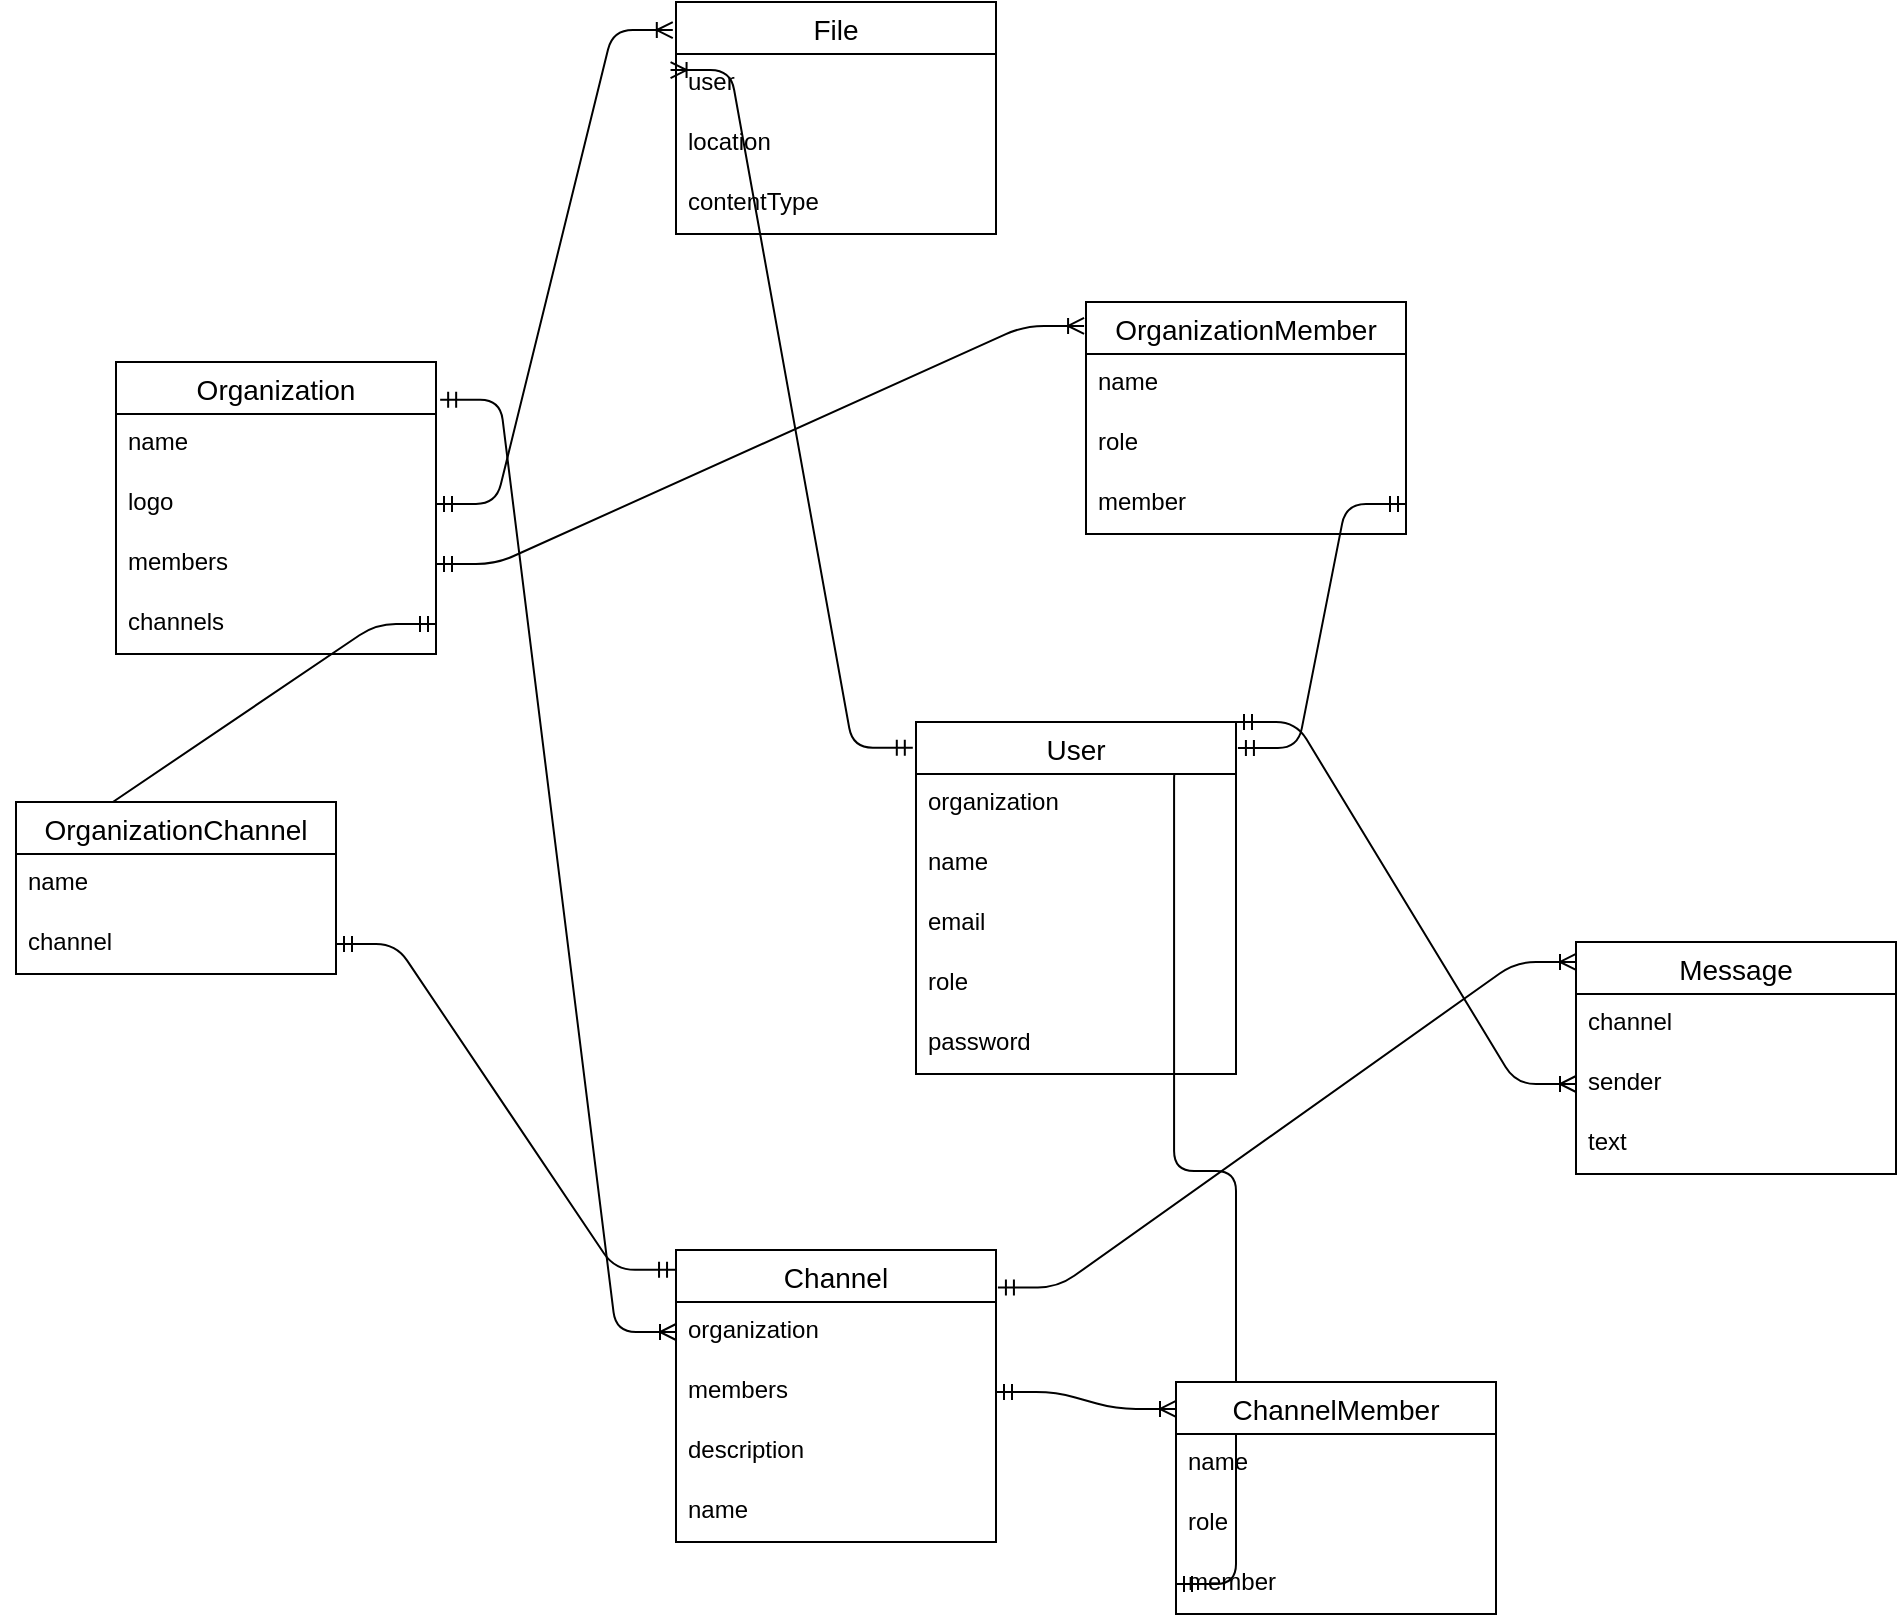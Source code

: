 <mxfile version="13.7.3" type="device" pages="2"><diagram id="2EQjchYqmWDJyyI8CHCb" name="Page-1"><mxGraphModel dx="1956" dy="830" grid="1" gridSize="10" guides="1" tooltips="1" connect="1" arrows="1" fold="1" page="1" pageScale="1" pageWidth="850" pageHeight="1100" math="0" shadow="0"><root><mxCell id="0"/><mxCell id="1" parent="0"/><mxCell id="xO-JWAxzLkhissxKot0z-34" value="" style="edgeStyle=entityRelationEdgeStyle;fontSize=12;html=1;endArrow=ERoneToMany;startArrow=ERmandOne;exitX=1;exitY=0.5;exitDx=0;exitDy=0;entryX=0;entryY=0.116;entryDx=0;entryDy=0;entryPerimeter=0;" parent="1" source="xO-JWAxzLkhissxKot0z-13" target="xO-JWAxzLkhissxKot0z-31" edge="1"><mxGeometry width="100" height="100" relative="1" as="geometry"><mxPoint x="550" y="860" as="sourcePoint"/><mxPoint x="520" y="880" as="targetPoint"/></mxGeometry></mxCell><mxCell id="xO-JWAxzLkhissxKot0z-35" value="" style="edgeStyle=entityRelationEdgeStyle;fontSize=12;html=1;endArrow=ERoneToMany;startArrow=ERmandOne;exitX=1;exitY=0.5;exitDx=0;exitDy=0;entryX=-0.006;entryY=0.103;entryDx=0;entryDy=0;entryPerimeter=0;" parent="1" source="4LHofbaswJ9EdPp4Z0FZ-1" target="xO-JWAxzLkhissxKot0z-27" edge="1"><mxGeometry width="100" height="100" relative="1" as="geometry"><mxPoint x="590" y="370" as="sourcePoint"/><mxPoint x="510" y="611" as="targetPoint"/></mxGeometry></mxCell><mxCell id="xO-JWAxzLkhissxKot0z-36" value="" style="edgeStyle=entityRelationEdgeStyle;fontSize=12;html=1;endArrow=ERoneToMany;startArrow=ERmandOne;exitX=1.006;exitY=0.128;exitDx=0;exitDy=0;entryX=0;entryY=0.086;entryDx=0;entryDy=0;entryPerimeter=0;exitPerimeter=0;" parent="1" source="xO-JWAxzLkhissxKot0z-11" target="xO-JWAxzLkhissxKot0z-15" edge="1"><mxGeometry width="100" height="100" relative="1" as="geometry"><mxPoint x="460" y="700" as="sourcePoint"/><mxPoint x="520" y="808.976" as="targetPoint"/></mxGeometry></mxCell><mxCell id="xO-JWAxzLkhissxKot0z-37" value="" style="edgeStyle=entityRelationEdgeStyle;fontSize=12;html=1;endArrow=ERoneToMany;startArrow=ERmandOne;entryX=0;entryY=0.5;entryDx=0;entryDy=0;exitX=1.013;exitY=0.129;exitDx=0;exitDy=0;exitPerimeter=0;" parent="1" source="xO-JWAxzLkhissxKot0z-7" target="xO-JWAxzLkhissxKot0z-12" edge="1"><mxGeometry width="100" height="100" relative="1" as="geometry"><mxPoint x="60" y="290" as="sourcePoint"/><mxPoint x="250" y="690" as="targetPoint"/></mxGeometry></mxCell><mxCell id="xO-JWAxzLkhissxKot0z-40" value="" style="edgeStyle=entityRelationEdgeStyle;fontSize=12;html=1;endArrow=ERmandOne;startArrow=ERmandOne;exitX=0.994;exitY=0.102;exitDx=0;exitDy=0;entryX=0;entryY=0.5;entryDx=0;entryDy=0;exitPerimeter=0;" parent="1" source="xO-JWAxzLkhissxKot0z-3" target="xO-JWAxzLkhissxKot0z-33" edge="1"><mxGeometry width="100" height="100" relative="1" as="geometry"><mxPoint x="520" y="440" as="sourcePoint"/><mxPoint x="575.96" y="612.024" as="targetPoint"/></mxGeometry></mxCell><mxCell id="xO-JWAxzLkhissxKot0z-41" value="" style="edgeStyle=entityRelationEdgeStyle;fontSize=12;html=1;endArrow=ERoneToMany;startArrow=ERmandOne;entryX=0;entryY=0.5;entryDx=0;entryDy=0;exitX=1;exitY=0;exitDx=0;exitDy=0;" parent="1" source="xO-JWAxzLkhissxKot0z-3" target="xO-JWAxzLkhissxKot0z-17" edge="1"><mxGeometry width="100" height="100" relative="1" as="geometry"><mxPoint x="550" y="450.004" as="sourcePoint"/><mxPoint x="637.92" y="880.04" as="targetPoint"/></mxGeometry></mxCell><mxCell id="xO-JWAxzLkhissxKot0z-15" value="Message" style="swimlane;fontStyle=0;childLayout=stackLayout;horizontal=1;startSize=26;horizontalStack=0;resizeParent=1;resizeParentMax=0;resizeLast=0;collapsible=1;marginBottom=0;align=center;fontSize=14;" parent="1" vertex="1"><mxGeometry x="590" y="640" width="160" height="116" as="geometry"/></mxCell><mxCell id="xO-JWAxzLkhissxKot0z-16" value="channel" style="text;strokeColor=none;fillColor=none;spacingLeft=4;spacingRight=4;overflow=hidden;rotatable=0;points=[[0,0.5],[1,0.5]];portConstraint=eastwest;fontSize=12;" parent="xO-JWAxzLkhissxKot0z-15" vertex="1"><mxGeometry y="26" width="160" height="30" as="geometry"/></mxCell><mxCell id="xO-JWAxzLkhissxKot0z-17" value="sender" style="text;strokeColor=none;fillColor=none;spacingLeft=4;spacingRight=4;overflow=hidden;rotatable=0;points=[[0,0.5],[1,0.5]];portConstraint=eastwest;fontSize=12;" parent="xO-JWAxzLkhissxKot0z-15" vertex="1"><mxGeometry y="56" width="160" height="30" as="geometry"/></mxCell><mxCell id="xO-JWAxzLkhissxKot0z-18" value="text" style="text;strokeColor=none;fillColor=none;spacingLeft=4;spacingRight=4;overflow=hidden;rotatable=0;points=[[0,0.5],[1,0.5]];portConstraint=eastwest;fontSize=12;" parent="xO-JWAxzLkhissxKot0z-15" vertex="1"><mxGeometry y="86" width="160" height="30" as="geometry"/></mxCell><mxCell id="xO-JWAxzLkhissxKot0z-11" value="Channel" style="swimlane;fontStyle=0;childLayout=stackLayout;horizontal=1;startSize=26;horizontalStack=0;resizeParent=1;resizeParentMax=0;resizeLast=0;collapsible=1;marginBottom=0;align=center;fontSize=14;" parent="1" vertex="1"><mxGeometry x="140" y="794" width="160" height="146" as="geometry"/></mxCell><mxCell id="xO-JWAxzLkhissxKot0z-12" value="organization" style="text;strokeColor=none;fillColor=none;spacingLeft=4;spacingRight=4;overflow=hidden;rotatable=0;points=[[0,0.5],[1,0.5]];portConstraint=eastwest;fontSize=12;" parent="xO-JWAxzLkhissxKot0z-11" vertex="1"><mxGeometry y="26" width="160" height="30" as="geometry"/></mxCell><mxCell id="xO-JWAxzLkhissxKot0z-13" value="members" style="text;strokeColor=none;fillColor=none;spacingLeft=4;spacingRight=4;overflow=hidden;rotatable=0;points=[[0,0.5],[1,0.5]];portConstraint=eastwest;fontSize=12;" parent="xO-JWAxzLkhissxKot0z-11" vertex="1"><mxGeometry y="56" width="160" height="30" as="geometry"/></mxCell><mxCell id="4LHofbaswJ9EdPp4Z0FZ-6" value="description" style="text;strokeColor=none;fillColor=none;spacingLeft=4;spacingRight=4;overflow=hidden;rotatable=0;points=[[0,0.5],[1,0.5]];portConstraint=eastwest;fontSize=12;" parent="xO-JWAxzLkhissxKot0z-11" vertex="1"><mxGeometry y="86" width="160" height="30" as="geometry"/></mxCell><mxCell id="4LHofbaswJ9EdPp4Z0FZ-7" value="name" style="text;strokeColor=none;fillColor=none;spacingLeft=4;spacingRight=4;overflow=hidden;rotatable=0;points=[[0,0.5],[1,0.5]];portConstraint=eastwest;fontSize=12;" parent="xO-JWAxzLkhissxKot0z-11" vertex="1"><mxGeometry y="116" width="160" height="30" as="geometry"/></mxCell><mxCell id="xO-JWAxzLkhissxKot0z-31" value="ChannelMember" style="swimlane;fontStyle=0;childLayout=stackLayout;horizontal=1;startSize=26;horizontalStack=0;resizeParent=1;resizeParentMax=0;resizeLast=0;collapsible=1;marginBottom=0;align=center;fontSize=14;" parent="1" vertex="1"><mxGeometry x="390" y="860" width="160" height="116" as="geometry"/></mxCell><mxCell id="xO-JWAxzLkhissxKot0z-32" value="name" style="text;strokeColor=none;fillColor=none;spacingLeft=4;spacingRight=4;overflow=hidden;rotatable=0;points=[[0,0.5],[1,0.5]];portConstraint=eastwest;fontSize=12;" parent="xO-JWAxzLkhissxKot0z-31" vertex="1"><mxGeometry y="26" width="160" height="30" as="geometry"/></mxCell><mxCell id="tlm-vpcSunjJrDhlHMsd-1" value="role" style="text;strokeColor=none;fillColor=none;spacingLeft=4;spacingRight=4;overflow=hidden;rotatable=0;points=[[0,0.5],[1,0.5]];portConstraint=eastwest;fontSize=12;" parent="xO-JWAxzLkhissxKot0z-31" vertex="1"><mxGeometry y="56" width="160" height="30" as="geometry"/></mxCell><mxCell id="xO-JWAxzLkhissxKot0z-33" value="member" style="text;strokeColor=none;fillColor=none;spacingLeft=4;spacingRight=4;overflow=hidden;rotatable=0;points=[[0,0.5],[1,0.5]];portConstraint=eastwest;fontSize=12;" parent="xO-JWAxzLkhissxKot0z-31" vertex="1"><mxGeometry y="86" width="160" height="30" as="geometry"/></mxCell><mxCell id="xO-JWAxzLkhissxKot0z-3" value="User" style="swimlane;fontStyle=0;childLayout=stackLayout;horizontal=1;startSize=26;horizontalStack=0;resizeParent=1;resizeParentMax=0;resizeLast=0;collapsible=1;marginBottom=0;align=center;fontSize=14;" parent="1" vertex="1"><mxGeometry x="260" y="530" width="160" height="176" as="geometry"/></mxCell><mxCell id="xO-JWAxzLkhissxKot0z-4" value="organization" style="text;strokeColor=none;fillColor=none;spacingLeft=4;spacingRight=4;overflow=hidden;rotatable=0;points=[[0,0.5],[1,0.5]];portConstraint=eastwest;fontSize=12;" parent="xO-JWAxzLkhissxKot0z-3" vertex="1"><mxGeometry y="26" width="160" height="30" as="geometry"/></mxCell><mxCell id="xO-JWAxzLkhissxKot0z-25" value="name" style="text;strokeColor=none;fillColor=none;spacingLeft=4;spacingRight=4;overflow=hidden;rotatable=0;points=[[0,0.5],[1,0.5]];portConstraint=eastwest;fontSize=12;" parent="xO-JWAxzLkhissxKot0z-3" vertex="1"><mxGeometry y="56" width="160" height="30" as="geometry"/></mxCell><mxCell id="xO-JWAxzLkhissxKot0z-5" value="email" style="text;strokeColor=none;fillColor=none;spacingLeft=4;spacingRight=4;overflow=hidden;rotatable=0;points=[[0,0.5],[1,0.5]];portConstraint=eastwest;fontSize=12;" parent="xO-JWAxzLkhissxKot0z-3" vertex="1"><mxGeometry y="86" width="160" height="30" as="geometry"/></mxCell><mxCell id="xO-JWAxzLkhissxKot0z-6" value="role" style="text;strokeColor=none;fillColor=none;spacingLeft=4;spacingRight=4;overflow=hidden;rotatable=0;points=[[0,0.5],[1,0.5]];portConstraint=eastwest;fontSize=12;" parent="xO-JWAxzLkhissxKot0z-3" vertex="1"><mxGeometry y="116" width="160" height="30" as="geometry"/></mxCell><mxCell id="xO-JWAxzLkhissxKot0z-20" value="password" style="text;strokeColor=none;fillColor=none;spacingLeft=4;spacingRight=4;overflow=hidden;rotatable=0;points=[[0,0.5],[1,0.5]];portConstraint=eastwest;fontSize=12;" parent="xO-JWAxzLkhissxKot0z-3" vertex="1"><mxGeometry y="146" width="160" height="30" as="geometry"/></mxCell><mxCell id="xO-JWAxzLkhissxKot0z-27" value="OrganizationMember" style="swimlane;fontStyle=0;childLayout=stackLayout;horizontal=1;startSize=26;horizontalStack=0;resizeParent=1;resizeParentMax=0;resizeLast=0;collapsible=1;marginBottom=0;align=center;fontSize=14;" parent="1" vertex="1"><mxGeometry x="345" y="320" width="160" height="116" as="geometry"/></mxCell><mxCell id="xO-JWAxzLkhissxKot0z-28" value="name" style="text;strokeColor=none;fillColor=none;spacingLeft=4;spacingRight=4;overflow=hidden;rotatable=0;points=[[0,0.5],[1,0.5]];portConstraint=eastwest;fontSize=12;" parent="xO-JWAxzLkhissxKot0z-27" vertex="1"><mxGeometry y="26" width="160" height="30" as="geometry"/></mxCell><mxCell id="xO-JWAxzLkhissxKot0z-29" value="role" style="text;strokeColor=none;fillColor=none;spacingLeft=4;spacingRight=4;overflow=hidden;rotatable=0;points=[[0,0.5],[1,0.5]];portConstraint=eastwest;fontSize=12;" parent="xO-JWAxzLkhissxKot0z-27" vertex="1"><mxGeometry y="56" width="160" height="30" as="geometry"/></mxCell><mxCell id="xO-JWAxzLkhissxKot0z-30" value="member" style="text;strokeColor=none;fillColor=none;spacingLeft=4;spacingRight=4;overflow=hidden;rotatable=0;points=[[0,0.5],[1,0.5]];portConstraint=eastwest;fontSize=12;" parent="xO-JWAxzLkhissxKot0z-27" vertex="1"><mxGeometry y="86" width="160" height="30" as="geometry"/></mxCell><mxCell id="4LHofbaswJ9EdPp4Z0FZ-8" value="" style="edgeStyle=entityRelationEdgeStyle;fontSize=12;html=1;endArrow=ERoneToMany;startArrow=ERmandOne;exitX=1;exitY=0.5;exitDx=0;exitDy=0;entryX=0.008;entryY=0.135;entryDx=0;entryDy=0;entryPerimeter=0;" parent="1" source="xO-JWAxzLkhissxKot0z-19" target="4LHofbaswJ9EdPp4Z0FZ-2" edge="1"><mxGeometry width="100" height="100" relative="1" as="geometry"><mxPoint x="220" y="436" as="sourcePoint"/><mxPoint x="364.04" y="356.948" as="targetPoint"/></mxGeometry></mxCell><mxCell id="4LHofbaswJ9EdPp4Z0FZ-2" value="OrganizationChannel" style="swimlane;fontStyle=0;childLayout=stackLayout;horizontal=1;startSize=26;horizontalStack=0;resizeParent=1;resizeParentMax=0;resizeLast=0;collapsible=1;marginBottom=0;align=center;fontSize=14;" parent="1" vertex="1"><mxGeometry x="-190" y="570" width="160" height="86" as="geometry"/></mxCell><mxCell id="4LHofbaswJ9EdPp4Z0FZ-3" value="name" style="text;strokeColor=none;fillColor=none;spacingLeft=4;spacingRight=4;overflow=hidden;rotatable=0;points=[[0,0.5],[1,0.5]];portConstraint=eastwest;fontSize=12;" parent="4LHofbaswJ9EdPp4Z0FZ-2" vertex="1"><mxGeometry y="26" width="160" height="30" as="geometry"/></mxCell><mxCell id="4LHofbaswJ9EdPp4Z0FZ-5" value="channel" style="text;strokeColor=none;fillColor=none;spacingLeft=4;spacingRight=4;overflow=hidden;rotatable=0;points=[[0,0.5],[1,0.5]];portConstraint=eastwest;fontSize=12;" parent="4LHofbaswJ9EdPp4Z0FZ-2" vertex="1"><mxGeometry y="56" width="160" height="30" as="geometry"/></mxCell><mxCell id="xO-JWAxzLkhissxKot0z-38" value="" style="edgeStyle=entityRelationEdgeStyle;fontSize=12;html=1;endArrow=ERmandOne;startArrow=ERmandOne;exitX=1;exitY=0.5;exitDx=0;exitDy=0;entryX=1.006;entryY=0.074;entryDx=0;entryDy=0;entryPerimeter=0;" parent="1" source="xO-JWAxzLkhissxKot0z-30" target="xO-JWAxzLkhissxKot0z-3" edge="1"><mxGeometry width="100" height="100" relative="1" as="geometry"><mxPoint x="580" y="210" as="sourcePoint"/><mxPoint x="410" y="530" as="targetPoint"/></mxGeometry></mxCell><mxCell id="4LHofbaswJ9EdPp4Z0FZ-9" value="" style="edgeStyle=entityRelationEdgeStyle;fontSize=12;html=1;endArrow=ERmandOne;startArrow=ERmandOne;exitX=1;exitY=0.5;exitDx=0;exitDy=0;entryX=-0.003;entryY=0.068;entryDx=0;entryDy=0;entryPerimeter=0;" parent="1" source="4LHofbaswJ9EdPp4Z0FZ-5" target="xO-JWAxzLkhissxKot0z-11" edge="1"><mxGeometry width="100" height="100" relative="1" as="geometry"><mxPoint x="-15.96" y="640" as="sourcePoint"/><mxPoint x="-100.0" y="762.024" as="targetPoint"/></mxGeometry></mxCell><mxCell id="gtPYfGZ32abKRa2_3ec4-1" value="File" style="swimlane;fontStyle=0;childLayout=stackLayout;horizontal=1;startSize=26;horizontalStack=0;resizeParent=1;resizeParentMax=0;resizeLast=0;collapsible=1;marginBottom=0;align=center;fontSize=14;" parent="1" vertex="1"><mxGeometry x="140" y="170" width="160" height="116" as="geometry"/></mxCell><mxCell id="gtPYfGZ32abKRa2_3ec4-2" value="user" style="text;strokeColor=none;fillColor=none;spacingLeft=4;spacingRight=4;overflow=hidden;rotatable=0;points=[[0,0.5],[1,0.5]];portConstraint=eastwest;fontSize=12;" parent="gtPYfGZ32abKRa2_3ec4-1" vertex="1"><mxGeometry y="26" width="160" height="30" as="geometry"/></mxCell><mxCell id="gtPYfGZ32abKRa2_3ec4-3" value="location" style="text;strokeColor=none;fillColor=none;spacingLeft=4;spacingRight=4;overflow=hidden;rotatable=0;points=[[0,0.5],[1,0.5]];portConstraint=eastwest;fontSize=12;" parent="gtPYfGZ32abKRa2_3ec4-1" vertex="1"><mxGeometry y="56" width="160" height="30" as="geometry"/></mxCell><mxCell id="gtPYfGZ32abKRa2_3ec4-5" value="contentType" style="text;strokeColor=none;fillColor=none;spacingLeft=4;spacingRight=4;overflow=hidden;rotatable=0;points=[[0,0.5],[1,0.5]];portConstraint=eastwest;fontSize=12;" parent="gtPYfGZ32abKRa2_3ec4-1" vertex="1"><mxGeometry y="86" width="160" height="30" as="geometry"/></mxCell><mxCell id="xO-JWAxzLkhissxKot0z-7" value="Organization" style="swimlane;fontStyle=0;childLayout=stackLayout;horizontal=1;startSize=26;horizontalStack=0;resizeParent=1;resizeParentMax=0;resizeLast=0;collapsible=1;marginBottom=0;align=center;fontSize=14;" parent="1" vertex="1"><mxGeometry x="-140" y="350" width="160" height="146" as="geometry"/></mxCell><mxCell id="xO-JWAxzLkhissxKot0z-8" value="name" style="text;strokeColor=none;fillColor=none;spacingLeft=4;spacingRight=4;overflow=hidden;rotatable=0;points=[[0,0.5],[1,0.5]];portConstraint=eastwest;fontSize=12;" parent="xO-JWAxzLkhissxKot0z-7" vertex="1"><mxGeometry y="26" width="160" height="30" as="geometry"/></mxCell><mxCell id="xO-JWAxzLkhissxKot0z-26" value="logo" style="text;strokeColor=none;fillColor=none;spacingLeft=4;spacingRight=4;overflow=hidden;rotatable=0;points=[[0,0.5],[1,0.5]];portConstraint=eastwest;fontSize=12;" parent="xO-JWAxzLkhissxKot0z-7" vertex="1"><mxGeometry y="56" width="160" height="30" as="geometry"/></mxCell><mxCell id="4LHofbaswJ9EdPp4Z0FZ-1" value="members" style="text;strokeColor=none;fillColor=none;spacingLeft=4;spacingRight=4;overflow=hidden;rotatable=0;points=[[0,0.5],[1,0.5]];portConstraint=eastwest;fontSize=12;" parent="xO-JWAxzLkhissxKot0z-7" vertex="1"><mxGeometry y="86" width="160" height="30" as="geometry"/></mxCell><mxCell id="xO-JWAxzLkhissxKot0z-19" value="channels" style="text;strokeColor=none;fillColor=none;spacingLeft=4;spacingRight=4;overflow=hidden;rotatable=0;points=[[0,0.5],[1,0.5]];portConstraint=eastwest;fontSize=12;" parent="xO-JWAxzLkhissxKot0z-7" vertex="1"><mxGeometry y="116" width="160" height="30" as="geometry"/></mxCell><mxCell id="gtPYfGZ32abKRa2_3ec4-6" value="" style="edgeStyle=entityRelationEdgeStyle;fontSize=12;html=1;endArrow=ERoneToMany;startArrow=ERmandOne;exitX=1;exitY=0.5;exitDx=0;exitDy=0;entryX=-0.01;entryY=0.121;entryDx=0;entryDy=0;entryPerimeter=0;" parent="1" source="xO-JWAxzLkhissxKot0z-26" target="gtPYfGZ32abKRa2_3ec4-1" edge="1"><mxGeometry width="100" height="100" relative="1" as="geometry"><mxPoint x="30" y="461" as="sourcePoint"/><mxPoint x="354.04" y="341.948" as="targetPoint"/></mxGeometry></mxCell><mxCell id="gtPYfGZ32abKRa2_3ec4-7" value="" style="edgeStyle=entityRelationEdgeStyle;fontSize=12;html=1;endArrow=ERoneToMany;startArrow=ERmandOne;entryX=-0.017;entryY=0.267;entryDx=0;entryDy=0;exitX=-0.01;exitY=0.073;exitDx=0;exitDy=0;exitPerimeter=0;entryPerimeter=0;" parent="1" source="xO-JWAxzLkhissxKot0z-3" target="gtPYfGZ32abKRa2_3ec4-2" edge="1"><mxGeometry width="100" height="100" relative="1" as="geometry"><mxPoint x="148.4" y="194.036" as="sourcePoint"/><mxPoint x="230" y="490" as="targetPoint"/></mxGeometry></mxCell></root></mxGraphModel></diagram><diagram id="UUy6nC4BVzxIJVLMYQtv" name="Page-2"><mxGraphModel dx="2693" dy="1383" grid="1" gridSize="10" guides="1" tooltips="1" connect="1" arrows="0" fold="1" page="1" pageScale="1" pageWidth="850" pageHeight="1100" math="0" shadow="0"><root><mxCell id="un5qv6AKLB_4-jMJjMyf-0"/><mxCell id="un5qv6AKLB_4-jMJjMyf-1" parent="un5qv6AKLB_4-jMJjMyf-0"/><mxCell id="un5qv6AKLB_4-jMJjMyf-8" value="User Service" style="swimlane;fontStyle=0;childLayout=stackLayout;horizontal=1;startSize=26;fillColor=none;horizontalStack=0;resizeParent=1;resizeParentMax=0;resizeLast=0;collapsible=1;marginBottom=0;" parent="un5qv6AKLB_4-jMJjMyf-1" vertex="1"><mxGeometry x="60" y="260" width="140" height="130" as="geometry"/></mxCell><mxCell id="un5qv6AKLB_4-jMJjMyf-9" value="sign-in" style="text;strokeColor=none;fillColor=none;align=left;verticalAlign=top;spacingLeft=4;spacingRight=4;overflow=hidden;rotatable=0;points=[[0,0.5],[1,0.5]];portConstraint=eastwest;" parent="un5qv6AKLB_4-jMJjMyf-8" vertex="1"><mxGeometry y="26" width="140" height="26" as="geometry"/></mxCell><mxCell id="un5qv6AKLB_4-jMJjMyf-10" value="sign-up" style="text;strokeColor=none;fillColor=none;align=left;verticalAlign=top;spacingLeft=4;spacingRight=4;overflow=hidden;rotatable=0;points=[[0,0.5],[1,0.5]];portConstraint=eastwest;" parent="un5qv6AKLB_4-jMJjMyf-8" vertex="1"><mxGeometry y="52" width="140" height="26" as="geometry"/></mxCell><mxCell id="un5qv6AKLB_4-jMJjMyf-12" value="current-user" style="text;strokeColor=none;fillColor=none;align=left;verticalAlign=top;spacingLeft=4;spacingRight=4;overflow=hidden;rotatable=0;points=[[0,0.5],[1,0.5]];portConstraint=eastwest;" parent="un5qv6AKLB_4-jMJjMyf-8" vertex="1"><mxGeometry y="78" width="140" height="26" as="geometry"/></mxCell><mxCell id="un5qv6AKLB_4-jMJjMyf-11" value="sign-out" style="text;strokeColor=none;fillColor=none;align=left;verticalAlign=top;spacingLeft=4;spacingRight=4;overflow=hidden;rotatable=0;points=[[0,0.5],[1,0.5]];portConstraint=eastwest;" parent="un5qv6AKLB_4-jMJjMyf-8" vertex="1"><mxGeometry y="104" width="140" height="26" as="geometry"/></mxCell><mxCell id="un5qv6AKLB_4-jMJjMyf-13" value="Organization Service" style="swimlane;fontStyle=0;childLayout=stackLayout;horizontal=1;startSize=26;fillColor=none;horizontalStack=0;resizeParent=1;resizeParentMax=0;resizeLast=0;collapsible=1;marginBottom=0;" parent="un5qv6AKLB_4-jMJjMyf-1" vertex="1"><mxGeometry x="500" y="260" width="140" height="130" as="geometry"/></mxCell><mxCell id="un5qv6AKLB_4-jMJjMyf-14" value="create" style="text;strokeColor=none;fillColor=none;align=left;verticalAlign=top;spacingLeft=4;spacingRight=4;overflow=hidden;rotatable=0;points=[[0,0.5],[1,0.5]];portConstraint=eastwest;" parent="un5qv6AKLB_4-jMJjMyf-13" vertex="1"><mxGeometry y="26" width="140" height="26" as="geometry"/></mxCell><mxCell id="un5qv6AKLB_4-jMJjMyf-15" value="invite" style="text;strokeColor=none;fillColor=none;align=left;verticalAlign=top;spacingLeft=4;spacingRight=4;overflow=hidden;rotatable=0;points=[[0,0.5],[1,0.5]];portConstraint=eastwest;" parent="un5qv6AKLB_4-jMJjMyf-13" vertex="1"><mxGeometry y="52" width="140" height="26" as="geometry"/></mxCell><mxCell id="un5qv6AKLB_4-jMJjMyf-16" value="leave" style="text;strokeColor=none;fillColor=none;align=left;verticalAlign=top;spacingLeft=4;spacingRight=4;overflow=hidden;rotatable=0;points=[[0,0.5],[1,0.5]];portConstraint=eastwest;" parent="un5qv6AKLB_4-jMJjMyf-13" vertex="1"><mxGeometry y="78" width="140" height="26" as="geometry"/></mxCell><mxCell id="un5qv6AKLB_4-jMJjMyf-17" value="index" style="text;strokeColor=none;fillColor=none;align=left;verticalAlign=top;spacingLeft=4;spacingRight=4;overflow=hidden;rotatable=0;points=[[0,0.5],[1,0.5]];portConstraint=eastwest;" parent="un5qv6AKLB_4-jMJjMyf-13" vertex="1"><mxGeometry y="104" width="140" height="26" as="geometry"/></mxCell><mxCell id="un5qv6AKLB_4-jMJjMyf-18" value="Organization" style="strokeWidth=2;html=1;shape=mxgraph.flowchart.database;whiteSpace=wrap;" parent="un5qv6AKLB_4-jMJjMyf-1" vertex="1"><mxGeometry x="340" y="190" width="110" height="60" as="geometry"/></mxCell><mxCell id="un5qv6AKLB_4-jMJjMyf-19" value="User" style="strokeWidth=2;html=1;shape=mxgraph.flowchart.database;whiteSpace=wrap;" parent="un5qv6AKLB_4-jMJjMyf-1" vertex="1"><mxGeometry x="470" y="190" width="110" height="60" as="geometry"/></mxCell><mxCell id="un5qv6AKLB_4-jMJjMyf-20" value="User" style="strokeWidth=2;html=1;shape=mxgraph.flowchart.database;whiteSpace=wrap;" parent="un5qv6AKLB_4-jMJjMyf-1" vertex="1"><mxGeometry x="-170" y="180" width="110" height="60" as="geometry"/></mxCell><mxCell id="suLPNU7sAPSPQPAtj81k-0" value="Channel" style="strokeWidth=2;html=1;shape=mxgraph.flowchart.database;whiteSpace=wrap;" parent="un5qv6AKLB_4-jMJjMyf-1" vertex="1"><mxGeometry x="600" y="190" width="110" height="60" as="geometry"/></mxCell><mxCell id="suLPNU7sAPSPQPAtj81k-1" value="User" style="strokeWidth=2;html=1;shape=mxgraph.flowchart.database;whiteSpace=wrap;" parent="un5qv6AKLB_4-jMJjMyf-1" vertex="1"><mxGeometry x="20" y="530" width="110" height="60" as="geometry"/></mxCell><mxCell id="suLPNU7sAPSPQPAtj81k-2" value="Channel" style="strokeWidth=2;html=1;shape=mxgraph.flowchart.database;whiteSpace=wrap;" parent="un5qv6AKLB_4-jMJjMyf-1" vertex="1"><mxGeometry x="150" y="530" width="110" height="60" as="geometry"/></mxCell><mxCell id="suLPNU7sAPSPQPAtj81k-3" value="Organization" style="strokeWidth=2;html=1;shape=mxgraph.flowchart.database;whiteSpace=wrap;" parent="un5qv6AKLB_4-jMJjMyf-1" vertex="1"><mxGeometry x="280" y="530" width="110" height="60" as="geometry"/></mxCell><mxCell id="un5qv6AKLB_4-jMJjMyf-21" value="Channel Service" style="swimlane;fontStyle=0;childLayout=stackLayout;horizontal=1;startSize=26;fillColor=none;horizontalStack=0;resizeParent=1;resizeParentMax=0;resizeLast=0;collapsible=1;marginBottom=0;" parent="un5qv6AKLB_4-jMJjMyf-1" vertex="1"><mxGeometry x="135" y="620" width="140" height="130" as="geometry"/></mxCell><mxCell id="un5qv6AKLB_4-jMJjMyf-22" value="create" style="text;strokeColor=none;fillColor=none;align=left;verticalAlign=top;spacingLeft=4;spacingRight=4;overflow=hidden;rotatable=0;points=[[0,0.5],[1,0.5]];portConstraint=eastwest;" parent="un5qv6AKLB_4-jMJjMyf-21" vertex="1"><mxGeometry y="26" width="140" height="26" as="geometry"/></mxCell><mxCell id="un5qv6AKLB_4-jMJjMyf-23" value="invite" style="text;strokeColor=none;fillColor=none;align=left;verticalAlign=top;spacingLeft=4;spacingRight=4;overflow=hidden;rotatable=0;points=[[0,0.5],[1,0.5]];portConstraint=eastwest;" parent="un5qv6AKLB_4-jMJjMyf-21" vertex="1"><mxGeometry y="52" width="140" height="26" as="geometry"/></mxCell><mxCell id="un5qv6AKLB_4-jMJjMyf-24" value="leave" style="text;strokeColor=none;fillColor=none;align=left;verticalAlign=top;spacingLeft=4;spacingRight=4;overflow=hidden;rotatable=0;points=[[0,0.5],[1,0.5]];portConstraint=eastwest;" parent="un5qv6AKLB_4-jMJjMyf-21" vertex="1"><mxGeometry y="78" width="140" height="26" as="geometry"/></mxCell><mxCell id="un5qv6AKLB_4-jMJjMyf-25" value="delete" style="text;strokeColor=none;fillColor=none;align=left;verticalAlign=top;spacingLeft=4;spacingRight=4;overflow=hidden;rotatable=0;points=[[0,0.5],[1,0.5]];portConstraint=eastwest;" parent="un5qv6AKLB_4-jMJjMyf-21" vertex="1"><mxGeometry y="104" width="140" height="26" as="geometry"/></mxCell><mxCell id="H8Mu2uuLpyxf9hF2qMFG-0" value="Message" style="strokeWidth=2;html=1;shape=mxgraph.flowchart.database;whiteSpace=wrap;" parent="un5qv6AKLB_4-jMJjMyf-1" vertex="1"><mxGeometry x="460" y="530" width="110" height="60" as="geometry"/></mxCell><mxCell id="H8Mu2uuLpyxf9hF2qMFG-1" value="Channel" style="strokeWidth=2;html=1;shape=mxgraph.flowchart.database;whiteSpace=wrap;" parent="un5qv6AKLB_4-jMJjMyf-1" vertex="1"><mxGeometry x="590" y="530" width="110" height="60" as="geometry"/></mxCell><mxCell id="H8Mu2uuLpyxf9hF2qMFG-2" value="User" style="strokeWidth=2;html=1;shape=mxgraph.flowchart.database;whiteSpace=wrap;" parent="un5qv6AKLB_4-jMJjMyf-1" vertex="1"><mxGeometry x="720" y="530" width="110" height="60" as="geometry"/></mxCell><mxCell id="H8Mu2uuLpyxf9hF2qMFG-3" value="Message Service" style="swimlane;fontStyle=0;childLayout=stackLayout;horizontal=1;startSize=26;fillColor=none;horizontalStack=0;resizeParent=1;resizeParentMax=0;resizeLast=0;collapsible=1;marginBottom=0;" parent="un5qv6AKLB_4-jMJjMyf-1" vertex="1"><mxGeometry x="575" y="620" width="140" height="78" as="geometry"/></mxCell><mxCell id="H8Mu2uuLpyxf9hF2qMFG-4" value="send" style="text;strokeColor=none;fillColor=none;align=left;verticalAlign=top;spacingLeft=4;spacingRight=4;overflow=hidden;rotatable=0;points=[[0,0.5],[1,0.5]];portConstraint=eastwest;" parent="H8Mu2uuLpyxf9hF2qMFG-3" vertex="1"><mxGeometry y="26" width="140" height="26" as="geometry"/></mxCell><mxCell id="H8Mu2uuLpyxf9hF2qMFG-5" value="listen" style="text;strokeColor=none;fillColor=none;align=left;verticalAlign=top;spacingLeft=4;spacingRight=4;overflow=hidden;rotatable=0;points=[[0,0.5],[1,0.5]];portConstraint=eastwest;" parent="H8Mu2uuLpyxf9hF2qMFG-3" vertex="1"><mxGeometry y="52" width="140" height="26" as="geometry"/></mxCell><mxCell id="UTgomG-YdH7VIZTLG5rx-0" value="File" style="strokeWidth=2;html=1;shape=mxgraph.flowchart.database;whiteSpace=wrap;" parent="un5qv6AKLB_4-jMJjMyf-1" vertex="1"><mxGeometry x="315" y="820" width="110" height="60" as="geometry"/></mxCell><mxCell id="UTgomG-YdH7VIZTLG5rx-1" value="User" style="strokeWidth=2;html=1;shape=mxgraph.flowchart.database;whiteSpace=wrap;" parent="un5qv6AKLB_4-jMJjMyf-1" vertex="1"><mxGeometry x="445" y="820" width="110" height="60" as="geometry"/></mxCell><mxCell id="UTgomG-YdH7VIZTLG5rx-3" value="File Service" style="swimlane;fontStyle=0;childLayout=stackLayout;horizontal=1;startSize=26;fillColor=none;horizontalStack=0;resizeParent=1;resizeParentMax=0;resizeLast=0;collapsible=1;marginBottom=0;" parent="un5qv6AKLB_4-jMJjMyf-1" vertex="1"><mxGeometry x="365" y="910" width="140" height="52" as="geometry"/></mxCell><mxCell id="UTgomG-YdH7VIZTLG5rx-4" value="upload" style="text;strokeColor=none;fillColor=none;align=left;verticalAlign=top;spacingLeft=4;spacingRight=4;overflow=hidden;rotatable=0;points=[[0,0.5],[1,0.5]];portConstraint=eastwest;" parent="UTgomG-YdH7VIZTLG5rx-3" vertex="1"><mxGeometry y="26" width="140" height="26" as="geometry"/></mxCell><mxCell id="OGHhJ2AZHBRINylxMqzC-0" value="File" style="strokeWidth=2;html=1;shape=mxgraph.flowchart.database;whiteSpace=wrap;" parent="un5qv6AKLB_4-jMJjMyf-1" vertex="1"><mxGeometry x="730" y="190" width="110" height="60" as="geometry"/></mxCell><mxCell id="FzkRXH98g3eSJauRlUQN-0" value="Organization" style="strokeWidth=2;html=1;shape=mxgraph.flowchart.database;whiteSpace=wrap;" vertex="1" parent="un5qv6AKLB_4-jMJjMyf-1"><mxGeometry x="10" y="180" width="110" height="60" as="geometry"/></mxCell><mxCell id="FzkRXH98g3eSJauRlUQN-1" value="Channel" style="strokeWidth=2;html=1;shape=mxgraph.flowchart.database;whiteSpace=wrap;" vertex="1" parent="un5qv6AKLB_4-jMJjMyf-1"><mxGeometry x="150" y="170" width="110" height="60" as="geometry"/></mxCell></root></mxGraphModel></diagram></mxfile>